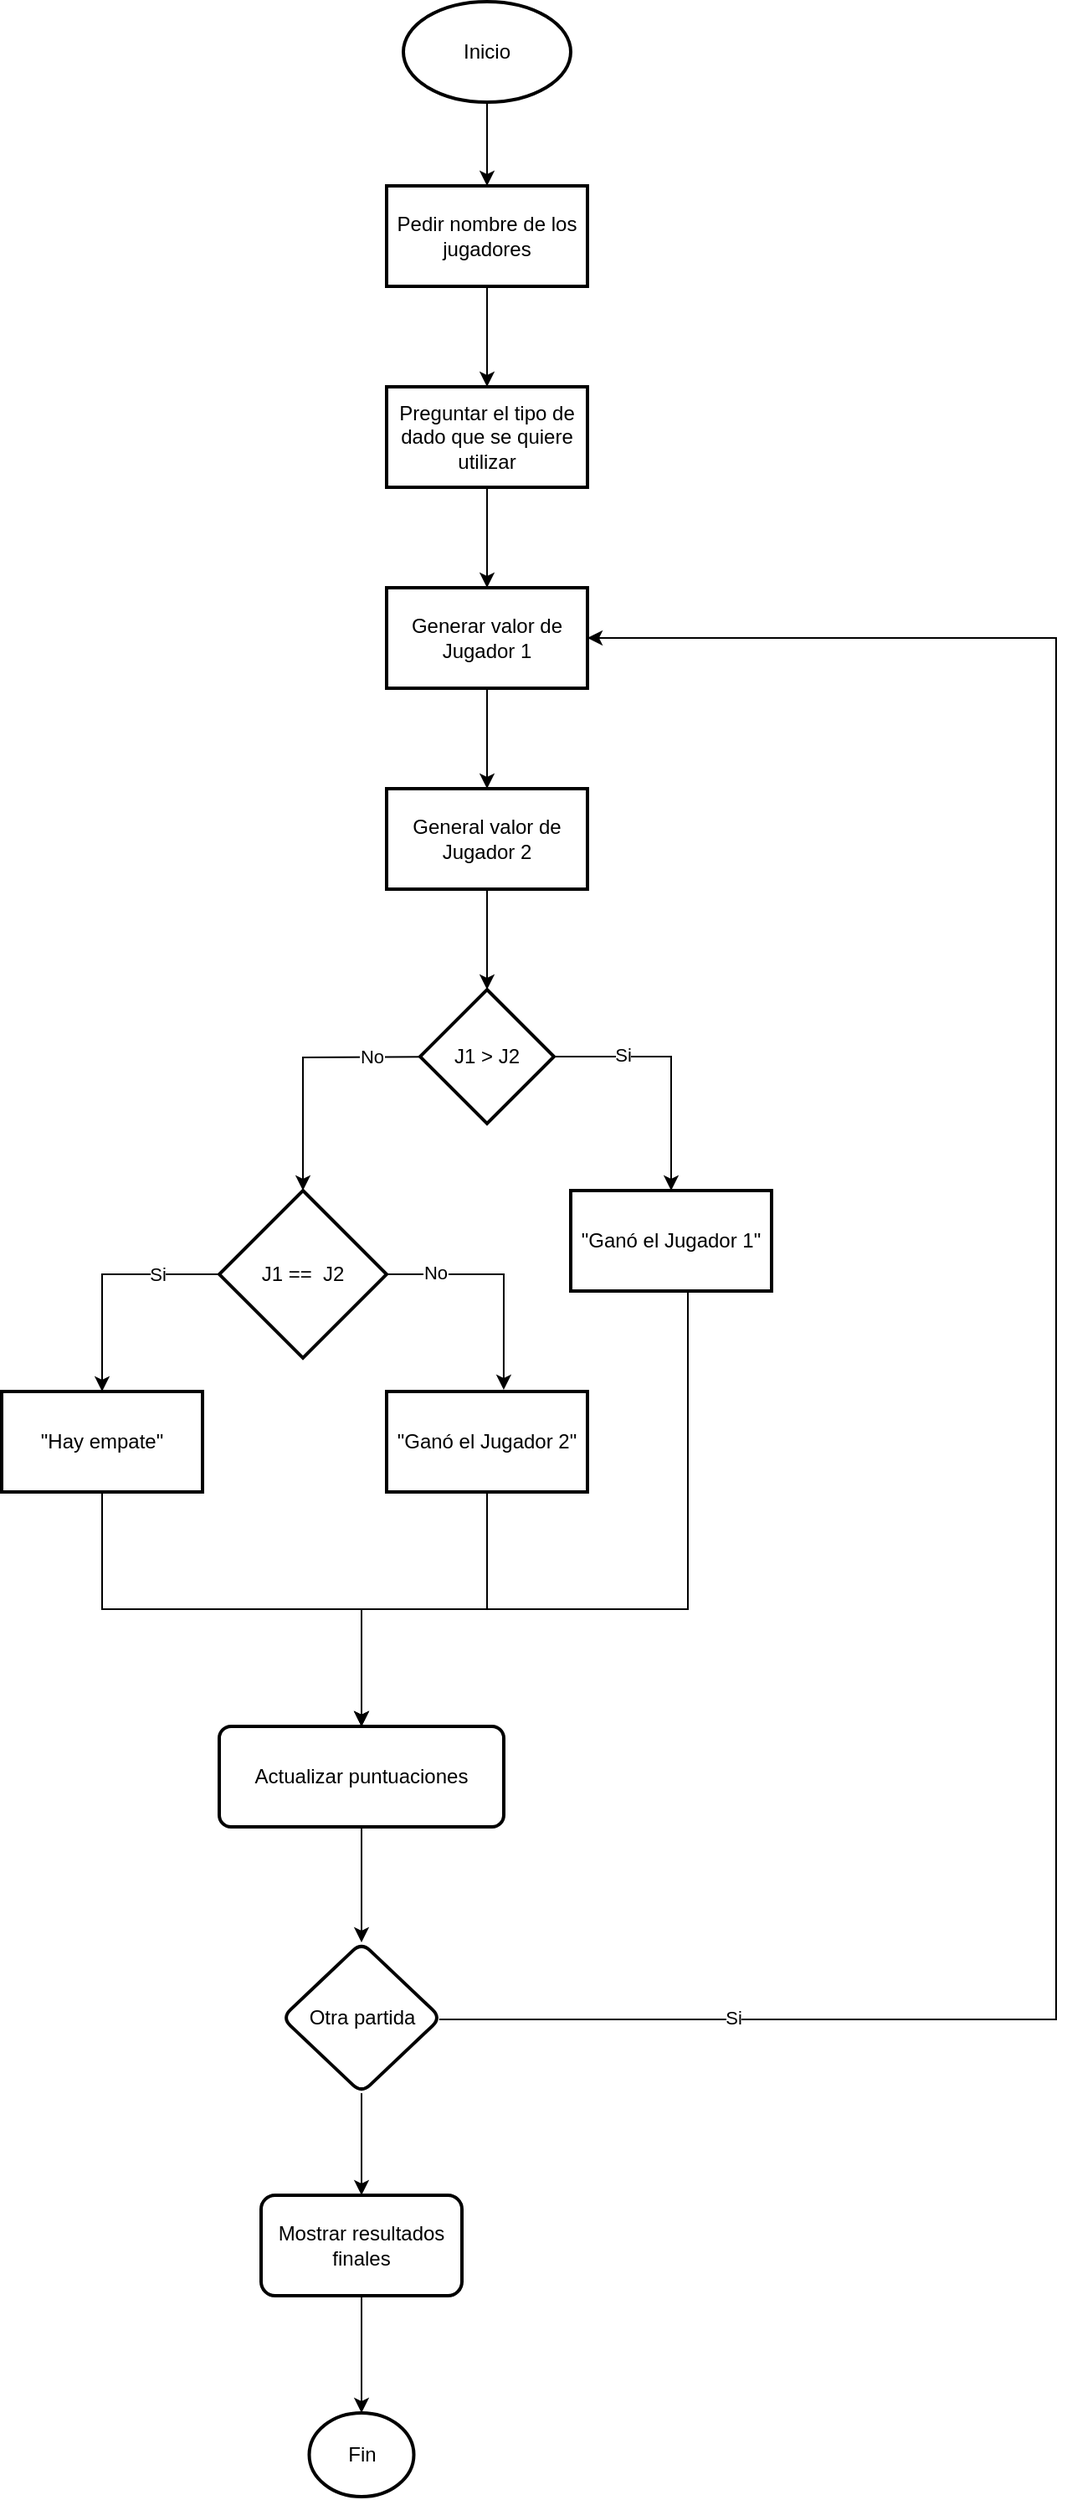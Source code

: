 <mxfile version="26.0.4">
  <diagram name="Page-1" id="n6NJ_Yzv-7mstxC5dH7d">
    <mxGraphModel dx="1969" dy="868" grid="1" gridSize="10" guides="1" tooltips="1" connect="1" arrows="1" fold="1" page="1" pageScale="1" pageWidth="827" pageHeight="1169" math="0" shadow="0">
      <root>
        <mxCell id="0" />
        <mxCell id="1" parent="0" />
        <mxCell id="eDqWTLSOju9RnNiyz4OJ-3" value="" style="edgeStyle=orthogonalEdgeStyle;rounded=0;orthogonalLoop=1;jettySize=auto;html=1;" parent="1" source="eDqWTLSOju9RnNiyz4OJ-1" target="eDqWTLSOju9RnNiyz4OJ-2" edge="1">
          <mxGeometry relative="1" as="geometry" />
        </mxCell>
        <mxCell id="eDqWTLSOju9RnNiyz4OJ-1" value="Inicio" style="strokeWidth=2;html=1;shape=mxgraph.flowchart.start_1;whiteSpace=wrap;" parent="1" vertex="1">
          <mxGeometry x="340" y="10" width="100" height="60" as="geometry" />
        </mxCell>
        <mxCell id="eDqWTLSOju9RnNiyz4OJ-5" value="" style="edgeStyle=orthogonalEdgeStyle;rounded=0;orthogonalLoop=1;jettySize=auto;html=1;" parent="1" source="eDqWTLSOju9RnNiyz4OJ-2" target="eDqWTLSOju9RnNiyz4OJ-4" edge="1">
          <mxGeometry relative="1" as="geometry" />
        </mxCell>
        <mxCell id="eDqWTLSOju9RnNiyz4OJ-2" value="Pedir nombre de los jugadores" style="whiteSpace=wrap;html=1;strokeWidth=2;" parent="1" vertex="1">
          <mxGeometry x="330" y="120" width="120" height="60" as="geometry" />
        </mxCell>
        <mxCell id="eDqWTLSOju9RnNiyz4OJ-7" value="" style="edgeStyle=orthogonalEdgeStyle;rounded=0;orthogonalLoop=1;jettySize=auto;html=1;" parent="1" source="eDqWTLSOju9RnNiyz4OJ-4" target="eDqWTLSOju9RnNiyz4OJ-6" edge="1">
          <mxGeometry relative="1" as="geometry" />
        </mxCell>
        <mxCell id="eDqWTLSOju9RnNiyz4OJ-4" value="Preguntar el tipo de dado que se quiere utilizar" style="whiteSpace=wrap;html=1;strokeWidth=2;" parent="1" vertex="1">
          <mxGeometry x="330" y="240" width="120" height="60" as="geometry" />
        </mxCell>
        <mxCell id="eDqWTLSOju9RnNiyz4OJ-11" value="" style="edgeStyle=orthogonalEdgeStyle;rounded=0;orthogonalLoop=1;jettySize=auto;html=1;" parent="1" source="eDqWTLSOju9RnNiyz4OJ-6" target="eDqWTLSOju9RnNiyz4OJ-10" edge="1">
          <mxGeometry relative="1" as="geometry" />
        </mxCell>
        <mxCell id="eDqWTLSOju9RnNiyz4OJ-6" value="Generar valor de Jugador 1" style="whiteSpace=wrap;html=1;strokeWidth=2;" parent="1" vertex="1">
          <mxGeometry x="330" y="360" width="120" height="60" as="geometry" />
        </mxCell>
        <mxCell id="eDqWTLSOju9RnNiyz4OJ-13" value="" style="edgeStyle=orthogonalEdgeStyle;rounded=0;orthogonalLoop=1;jettySize=auto;html=1;" parent="1" source="eDqWTLSOju9RnNiyz4OJ-10" target="eDqWTLSOju9RnNiyz4OJ-12" edge="1">
          <mxGeometry relative="1" as="geometry" />
        </mxCell>
        <mxCell id="eDqWTLSOju9RnNiyz4OJ-10" value="General valor de Jugador 2" style="whiteSpace=wrap;html=1;strokeWidth=2;" parent="1" vertex="1">
          <mxGeometry x="330" y="480" width="120" height="60" as="geometry" />
        </mxCell>
        <mxCell id="eDqWTLSOju9RnNiyz4OJ-15" value="" style="edgeStyle=orthogonalEdgeStyle;rounded=0;orthogonalLoop=1;jettySize=auto;html=1;" parent="1" source="eDqWTLSOju9RnNiyz4OJ-12" target="eDqWTLSOju9RnNiyz4OJ-14" edge="1">
          <mxGeometry relative="1" as="geometry" />
        </mxCell>
        <mxCell id="eDqWTLSOju9RnNiyz4OJ-16" value="Si" style="edgeLabel;html=1;align=center;verticalAlign=middle;resizable=0;points=[];" parent="eDqWTLSOju9RnNiyz4OJ-15" vertex="1" connectable="0">
          <mxGeometry x="-0.453" y="1" relative="1" as="geometry">
            <mxPoint as="offset" />
          </mxGeometry>
        </mxCell>
        <mxCell id="eDqWTLSOju9RnNiyz4OJ-20" value="" style="edgeStyle=orthogonalEdgeStyle;rounded=0;orthogonalLoop=1;jettySize=auto;html=1;entryX=0.5;entryY=0;entryDx=0;entryDy=0;entryPerimeter=0;" parent="1" target="eDqWTLSOju9RnNiyz4OJ-22" edge="1">
          <mxGeometry relative="1" as="geometry">
            <mxPoint x="370" y="640" as="sourcePoint" />
            <mxPoint x="260" y="720" as="targetPoint" />
          </mxGeometry>
        </mxCell>
        <mxCell id="eDqWTLSOju9RnNiyz4OJ-21" value="No" style="edgeLabel;html=1;align=center;verticalAlign=middle;resizable=0;points=[];" parent="eDqWTLSOju9RnNiyz4OJ-20" vertex="1" connectable="0">
          <mxGeometry x="-0.42" y="-1" relative="1" as="geometry">
            <mxPoint as="offset" />
          </mxGeometry>
        </mxCell>
        <mxCell id="eDqWTLSOju9RnNiyz4OJ-12" value="J1 &amp;gt; J2" style="rhombus;whiteSpace=wrap;html=1;strokeWidth=2;" parent="1" vertex="1">
          <mxGeometry x="350" y="600" width="80" height="80" as="geometry" />
        </mxCell>
        <mxCell id="eDqWTLSOju9RnNiyz4OJ-18" value="" style="edgeStyle=orthogonalEdgeStyle;rounded=0;orthogonalLoop=1;jettySize=auto;html=1;entryX=0.5;entryY=0;entryDx=0;entryDy=0;" parent="1" source="eDqWTLSOju9RnNiyz4OJ-14" target="eDqWTLSOju9RnNiyz4OJ-32" edge="1">
          <mxGeometry relative="1" as="geometry">
            <mxPoint x="500" y="840" as="targetPoint" />
            <Array as="points">
              <mxPoint x="510" y="970" />
              <mxPoint x="315" y="970" />
            </Array>
          </mxGeometry>
        </mxCell>
        <mxCell id="eDqWTLSOju9RnNiyz4OJ-14" value="&quot;Ganó el Jugador 1&quot;" style="whiteSpace=wrap;html=1;strokeWidth=2;" parent="1" vertex="1">
          <mxGeometry x="440" y="720" width="120" height="60" as="geometry" />
        </mxCell>
        <mxCell id="eDqWTLSOju9RnNiyz4OJ-25" value="" style="edgeStyle=orthogonalEdgeStyle;rounded=0;orthogonalLoop=1;jettySize=auto;html=1;" parent="1" source="eDqWTLSOju9RnNiyz4OJ-22" target="eDqWTLSOju9RnNiyz4OJ-24" edge="1">
          <mxGeometry relative="1" as="geometry" />
        </mxCell>
        <mxCell id="eDqWTLSOju9RnNiyz4OJ-26" value="Si" style="edgeLabel;html=1;align=center;verticalAlign=middle;resizable=0;points=[];" parent="eDqWTLSOju9RnNiyz4OJ-25" vertex="1" connectable="0">
          <mxGeometry x="-0.462" relative="1" as="geometry">
            <mxPoint as="offset" />
          </mxGeometry>
        </mxCell>
        <mxCell id="eDqWTLSOju9RnNiyz4OJ-27" style="edgeStyle=orthogonalEdgeStyle;rounded=0;orthogonalLoop=1;jettySize=auto;html=1;entryX=0.583;entryY=-0.017;entryDx=0;entryDy=0;entryPerimeter=0;" parent="1" source="eDqWTLSOju9RnNiyz4OJ-22" target="eDqWTLSOju9RnNiyz4OJ-31" edge="1">
          <mxGeometry relative="1" as="geometry">
            <mxPoint x="400" y="880" as="targetPoint" />
            <Array as="points">
              <mxPoint x="400" y="770" />
            </Array>
          </mxGeometry>
        </mxCell>
        <mxCell id="eDqWTLSOju9RnNiyz4OJ-28" value="No" style="edgeLabel;html=1;align=center;verticalAlign=middle;resizable=0;points=[];" parent="eDqWTLSOju9RnNiyz4OJ-27" vertex="1" connectable="0">
          <mxGeometry x="-0.59" y="1" relative="1" as="geometry">
            <mxPoint as="offset" />
          </mxGeometry>
        </mxCell>
        <mxCell id="eDqWTLSOju9RnNiyz4OJ-22" value="J1 ==&amp;nbsp; J2" style="strokeWidth=2;html=1;shape=mxgraph.flowchart.decision;whiteSpace=wrap;" parent="1" vertex="1">
          <mxGeometry x="230" y="720" width="100" height="100" as="geometry" />
        </mxCell>
        <mxCell id="eDqWTLSOju9RnNiyz4OJ-34" style="edgeStyle=orthogonalEdgeStyle;rounded=0;orthogonalLoop=1;jettySize=auto;html=1;entryX=0.5;entryY=0;entryDx=0;entryDy=0;" parent="1" source="eDqWTLSOju9RnNiyz4OJ-24" target="eDqWTLSOju9RnNiyz4OJ-32" edge="1">
          <mxGeometry relative="1" as="geometry">
            <mxPoint x="310" y="1040" as="targetPoint" />
            <Array as="points">
              <mxPoint x="160" y="970" />
              <mxPoint x="315" y="970" />
            </Array>
          </mxGeometry>
        </mxCell>
        <mxCell id="eDqWTLSOju9RnNiyz4OJ-24" value="&quot;Hay empate&quot;" style="whiteSpace=wrap;html=1;strokeWidth=2;" parent="1" vertex="1">
          <mxGeometry x="100" y="840" width="120" height="60" as="geometry" />
        </mxCell>
        <mxCell id="eDqWTLSOju9RnNiyz4OJ-33" style="edgeStyle=orthogonalEdgeStyle;rounded=0;orthogonalLoop=1;jettySize=auto;html=1;entryX=0.5;entryY=0;entryDx=0;entryDy=0;" parent="1" source="eDqWTLSOju9RnNiyz4OJ-31" target="eDqWTLSOju9RnNiyz4OJ-32" edge="1">
          <mxGeometry relative="1" as="geometry" />
        </mxCell>
        <mxCell id="eDqWTLSOju9RnNiyz4OJ-31" value="&quot;Ganó el Jugador 2&quot;" style="whiteSpace=wrap;html=1;strokeWidth=2;" parent="1" vertex="1">
          <mxGeometry x="330" y="840" width="120" height="60" as="geometry" />
        </mxCell>
        <mxCell id="eDqWTLSOju9RnNiyz4OJ-36" value="" style="edgeStyle=orthogonalEdgeStyle;rounded=0;orthogonalLoop=1;jettySize=auto;html=1;" parent="1" source="eDqWTLSOju9RnNiyz4OJ-32" target="eDqWTLSOju9RnNiyz4OJ-35" edge="1">
          <mxGeometry relative="1" as="geometry" />
        </mxCell>
        <mxCell id="eDqWTLSOju9RnNiyz4OJ-32" value="Actualizar puntuaciones" style="rounded=1;whiteSpace=wrap;html=1;absoluteArcSize=1;arcSize=14;strokeWidth=2;" parent="1" vertex="1">
          <mxGeometry x="230" y="1040" width="170" height="60" as="geometry" />
        </mxCell>
        <mxCell id="eDqWTLSOju9RnNiyz4OJ-37" style="edgeStyle=orthogonalEdgeStyle;rounded=0;orthogonalLoop=1;jettySize=auto;html=1;entryX=1;entryY=0.5;entryDx=0;entryDy=0;" parent="1" source="eDqWTLSOju9RnNiyz4OJ-35" target="eDqWTLSOju9RnNiyz4OJ-6" edge="1">
          <mxGeometry relative="1" as="geometry">
            <Array as="points">
              <mxPoint x="730" y="1215" />
              <mxPoint x="730" y="390" />
            </Array>
          </mxGeometry>
        </mxCell>
        <mxCell id="eDqWTLSOju9RnNiyz4OJ-38" value="Si" style="edgeLabel;html=1;align=center;verticalAlign=middle;resizable=0;points=[];" parent="eDqWTLSOju9RnNiyz4OJ-37" vertex="1" connectable="0">
          <mxGeometry x="-0.762" y="1" relative="1" as="geometry">
            <mxPoint as="offset" />
          </mxGeometry>
        </mxCell>
        <mxCell id="eDqWTLSOju9RnNiyz4OJ-40" value="" style="edgeStyle=orthogonalEdgeStyle;rounded=0;orthogonalLoop=1;jettySize=auto;html=1;" parent="1" source="eDqWTLSOju9RnNiyz4OJ-35" target="eDqWTLSOju9RnNiyz4OJ-39" edge="1">
          <mxGeometry relative="1" as="geometry" />
        </mxCell>
        <mxCell id="eDqWTLSOju9RnNiyz4OJ-35" value="Otra partida" style="rhombus;whiteSpace=wrap;html=1;rounded=1;arcSize=14;strokeWidth=2;" parent="1" vertex="1">
          <mxGeometry x="267.5" y="1169" width="95" height="90" as="geometry" />
        </mxCell>
        <mxCell id="eDqWTLSOju9RnNiyz4OJ-42" value="" style="edgeStyle=orthogonalEdgeStyle;rounded=0;orthogonalLoop=1;jettySize=auto;html=1;" parent="1" source="eDqWTLSOju9RnNiyz4OJ-39" target="eDqWTLSOju9RnNiyz4OJ-41" edge="1">
          <mxGeometry relative="1" as="geometry" />
        </mxCell>
        <mxCell id="eDqWTLSOju9RnNiyz4OJ-39" value="Mostrar resultados finales" style="whiteSpace=wrap;html=1;rounded=1;arcSize=14;strokeWidth=2;" parent="1" vertex="1">
          <mxGeometry x="255" y="1320" width="120" height="60" as="geometry" />
        </mxCell>
        <mxCell id="eDqWTLSOju9RnNiyz4OJ-41" value="Fin" style="ellipse;whiteSpace=wrap;html=1;rounded=1;arcSize=14;strokeWidth=2;" parent="1" vertex="1">
          <mxGeometry x="283.75" y="1450" width="62.5" height="50" as="geometry" />
        </mxCell>
      </root>
    </mxGraphModel>
  </diagram>
</mxfile>
